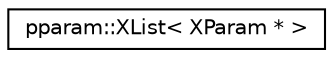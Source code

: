 digraph "Graphical Class Hierarchy"
{
 // LATEX_PDF_SIZE
  edge [fontname="Helvetica",fontsize="10",labelfontname="Helvetica",labelfontsize="10"];
  node [fontname="Helvetica",fontsize="10",shape=record];
  rankdir="LR";
  Node0 [label="pparam::XList\< XParam * \>",height=0.2,width=0.4,color="black", fillcolor="white", style="filled",URL="$classpparam_1_1XList.html",tooltip=" "];
}
